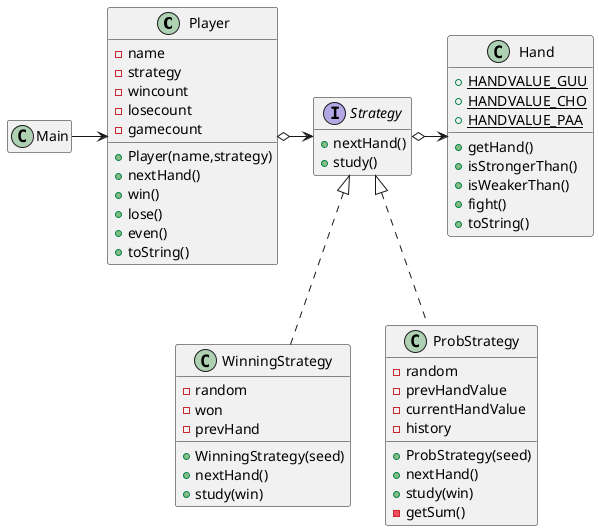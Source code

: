 @startuml

skinparam shadowing false
hide empty fields
hide empty methods

class Player{
    - name
    - strategy
    - wincount
    - losecount
    - gamecount
    + Player(name,strategy)
    + nextHand()
    + win()
    + lose()
    + even()
    + toString()
}

interface Strategy{
    + nextHand()
    + study()
}

class Hand {
    + {static} HANDVALUE_GUU
    + {static} HANDVALUE_CHO
    + {static} HANDVALUE_PAA
    + getHand()
    + isStrongerThan()
    + isWeakerThan()
    + fight()
    + toString()
}

class WinningStrategy implements Strategy{
    - random
    - won
    - prevHand
    + WinningStrategy(seed)
    + nextHand()
    + study(win)
}

class ProbStrategy implements Strategy{
    - random
    - prevHandValue
    - currentHandValue
    - history
    + ProbStrategy(seed)
    + nextHand()
    + study(win)
    - getSum()
}

Player o-> Strategy
Strategy o-> Hand
Main -> Player

@enduml